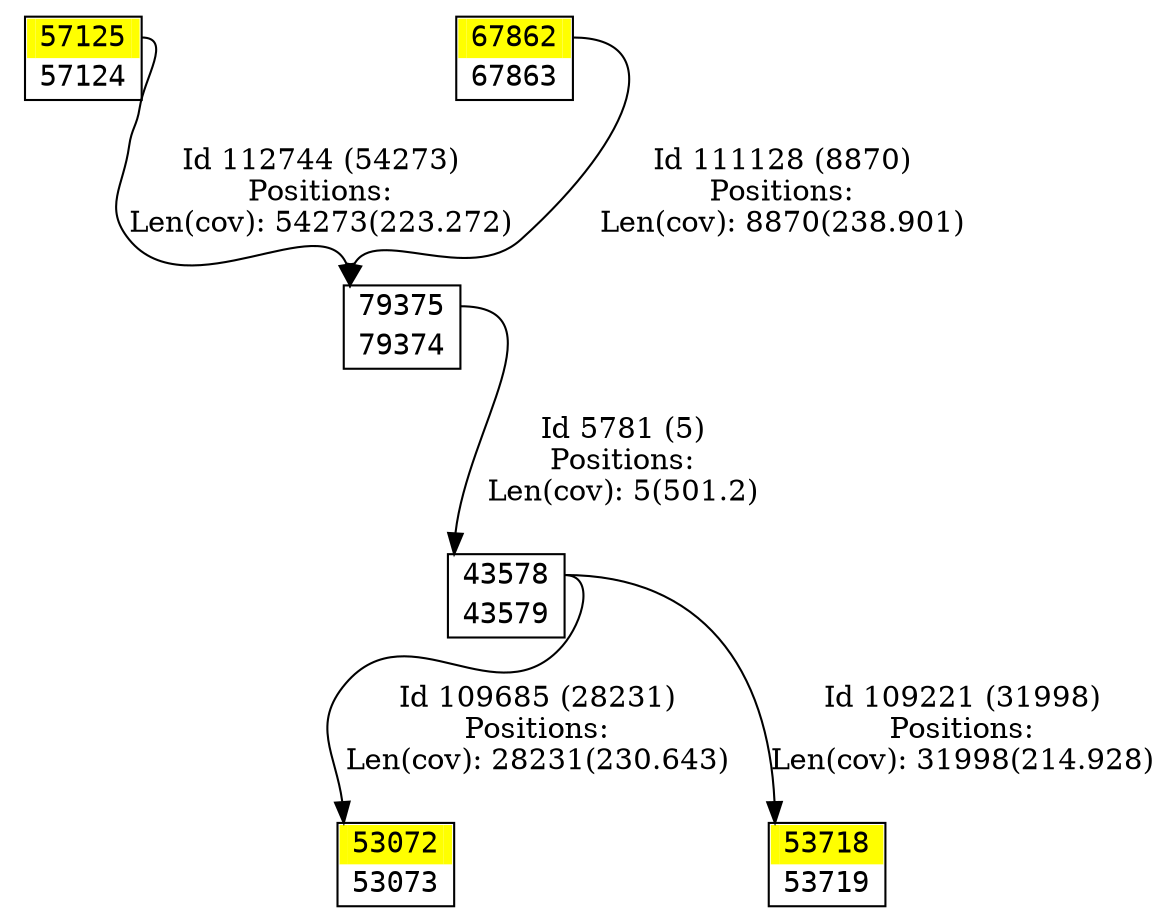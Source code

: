 digraph graph_picture {
node[fontname=<Courier> ,penwidth=<1.8> ,shape=<plaintext> ]
vertex_43578_43579[label=<<TABLE BORDER="1" CELLSPACING="0" >
<TR><TD BORDER="0" PORT = "port_43578_in" color="white" bgcolor="white" ></TD><TD BORDER="0" color="white" bgcolor="white" >43578</TD><TD BORDER="0" PORT = "port_43578_out" color="white" bgcolor="white" ></TD></TR>
<TR><TD BORDER="0" PORT = "port_43579_out" color="white" bgcolor="white" ></TD><TD BORDER="0" color="white" bgcolor="white" >43579</TD><TD BORDER="0" PORT = "port_43579_in" color="white" bgcolor="white" ></TD></TR>
</TABLE>> ,color=<black> ,URL=</vertex/43578.svg> ]
vertex_53072_53073[label=<<TABLE BORDER="1" CELLSPACING="0" >
<TR><TD BORDER="0" PORT = "port_53072_in" color="yellow" bgcolor="yellow" ></TD><TD BORDER="0" color="yellow" bgcolor="yellow" >53072</TD><TD BORDER="0" PORT = "port_53072_out" color="yellow" bgcolor="yellow" ></TD></TR>
<TR><TD BORDER="0" PORT = "port_53073_out" color="white" bgcolor="white" ></TD><TD BORDER="0" color="white" bgcolor="white" >53073</TD><TD BORDER="0" PORT = "port_53073_in" color="white" bgcolor="white" ></TD></TR>
</TABLE>> ,color=<black> ,URL=</vertex/53072.svg> ]
vertex_53718_53719[label=<<TABLE BORDER="1" CELLSPACING="0" >
<TR><TD BORDER="0" PORT = "port_53718_in" color="yellow" bgcolor="yellow" ></TD><TD BORDER="0" color="yellow" bgcolor="yellow" >53718</TD><TD BORDER="0" PORT = "port_53718_out" color="yellow" bgcolor="yellow" ></TD></TR>
<TR><TD BORDER="0" PORT = "port_53719_out" color="white" bgcolor="white" ></TD><TD BORDER="0" color="white" bgcolor="white" >53719</TD><TD BORDER="0" PORT = "port_53719_in" color="white" bgcolor="white" ></TD></TR>
</TABLE>> ,color=<black> ,URL=</vertex/53718.svg> ]
vertex_57124_57125[label=<<TABLE BORDER="1" CELLSPACING="0" >
<TR><TD BORDER="0" PORT = "port_57125_in" color="yellow" bgcolor="yellow" ></TD><TD BORDER="0" color="yellow" bgcolor="yellow" >57125</TD><TD BORDER="0" PORT = "port_57125_out" color="yellow" bgcolor="yellow" ></TD></TR>
<TR><TD BORDER="0" PORT = "port_57124_out" color="white" bgcolor="white" ></TD><TD BORDER="0" color="white" bgcolor="white" >57124</TD><TD BORDER="0" PORT = "port_57124_in" color="white" bgcolor="white" ></TD></TR>
</TABLE>> ,color=<black> ,URL=</vertex/57125.svg> ]
vertex_67862_67863[label=<<TABLE BORDER="1" CELLSPACING="0" >
<TR><TD BORDER="0" PORT = "port_67862_in" color="yellow" bgcolor="yellow" ></TD><TD BORDER="0" color="yellow" bgcolor="yellow" >67862</TD><TD BORDER="0" PORT = "port_67862_out" color="yellow" bgcolor="yellow" ></TD></TR>
<TR><TD BORDER="0" PORT = "port_67863_out" color="white" bgcolor="white" ></TD><TD BORDER="0" color="white" bgcolor="white" >67863</TD><TD BORDER="0" PORT = "port_67863_in" color="white" bgcolor="white" ></TD></TR>
</TABLE>> ,color=<black> ,URL=</vertex/67862.svg> ]
vertex_79374_79375[label=<<TABLE BORDER="1" CELLSPACING="0" >
<TR><TD BORDER="0" PORT = "port_79375_in" color="white" bgcolor="white" ></TD><TD BORDER="0" color="white" bgcolor="white" >79375</TD><TD BORDER="0" PORT = "port_79375_out" color="white" bgcolor="white" ></TD></TR>
<TR><TD BORDER="0" PORT = "port_79374_out" color="white" bgcolor="white" ></TD><TD BORDER="0" color="white" bgcolor="white" >79374</TD><TD BORDER="0" PORT = "port_79374_in" color="white" bgcolor="white" ></TD></TR>
</TABLE>> ,color=<black> ,URL=</vertex/79375.svg> ]
vertex_79374_79375:port_79375_out->vertex_43578_43579:port_43578_in[label="Id 5781 (5)\nPositions:\nLen(cov): 5(501.2)" ,color=<black> ]
vertex_43578_43579:port_43578_out->vertex_53718_53719:port_53718_in[label="Id 109221 (31998)\nPositions:\nLen(cov): 31998(214.928)" ,color=<black> ]
vertex_43578_43579:port_43578_out->vertex_53072_53073:port_53072_in[label="Id 109685 (28231)\nPositions:\nLen(cov): 28231(230.643)" ,color=<black> ]
vertex_67862_67863:port_67862_out->vertex_79374_79375:port_79375_in[label="Id 111128 (8870)\nPositions:\nLen(cov): 8870(238.901)" ,color=<black> ]
vertex_57124_57125:port_57125_out->vertex_79374_79375:port_79375_in[label="Id 112744 (54273)\nPositions:\nLen(cov): 54273(223.272)" ,color=<black> ]
}
